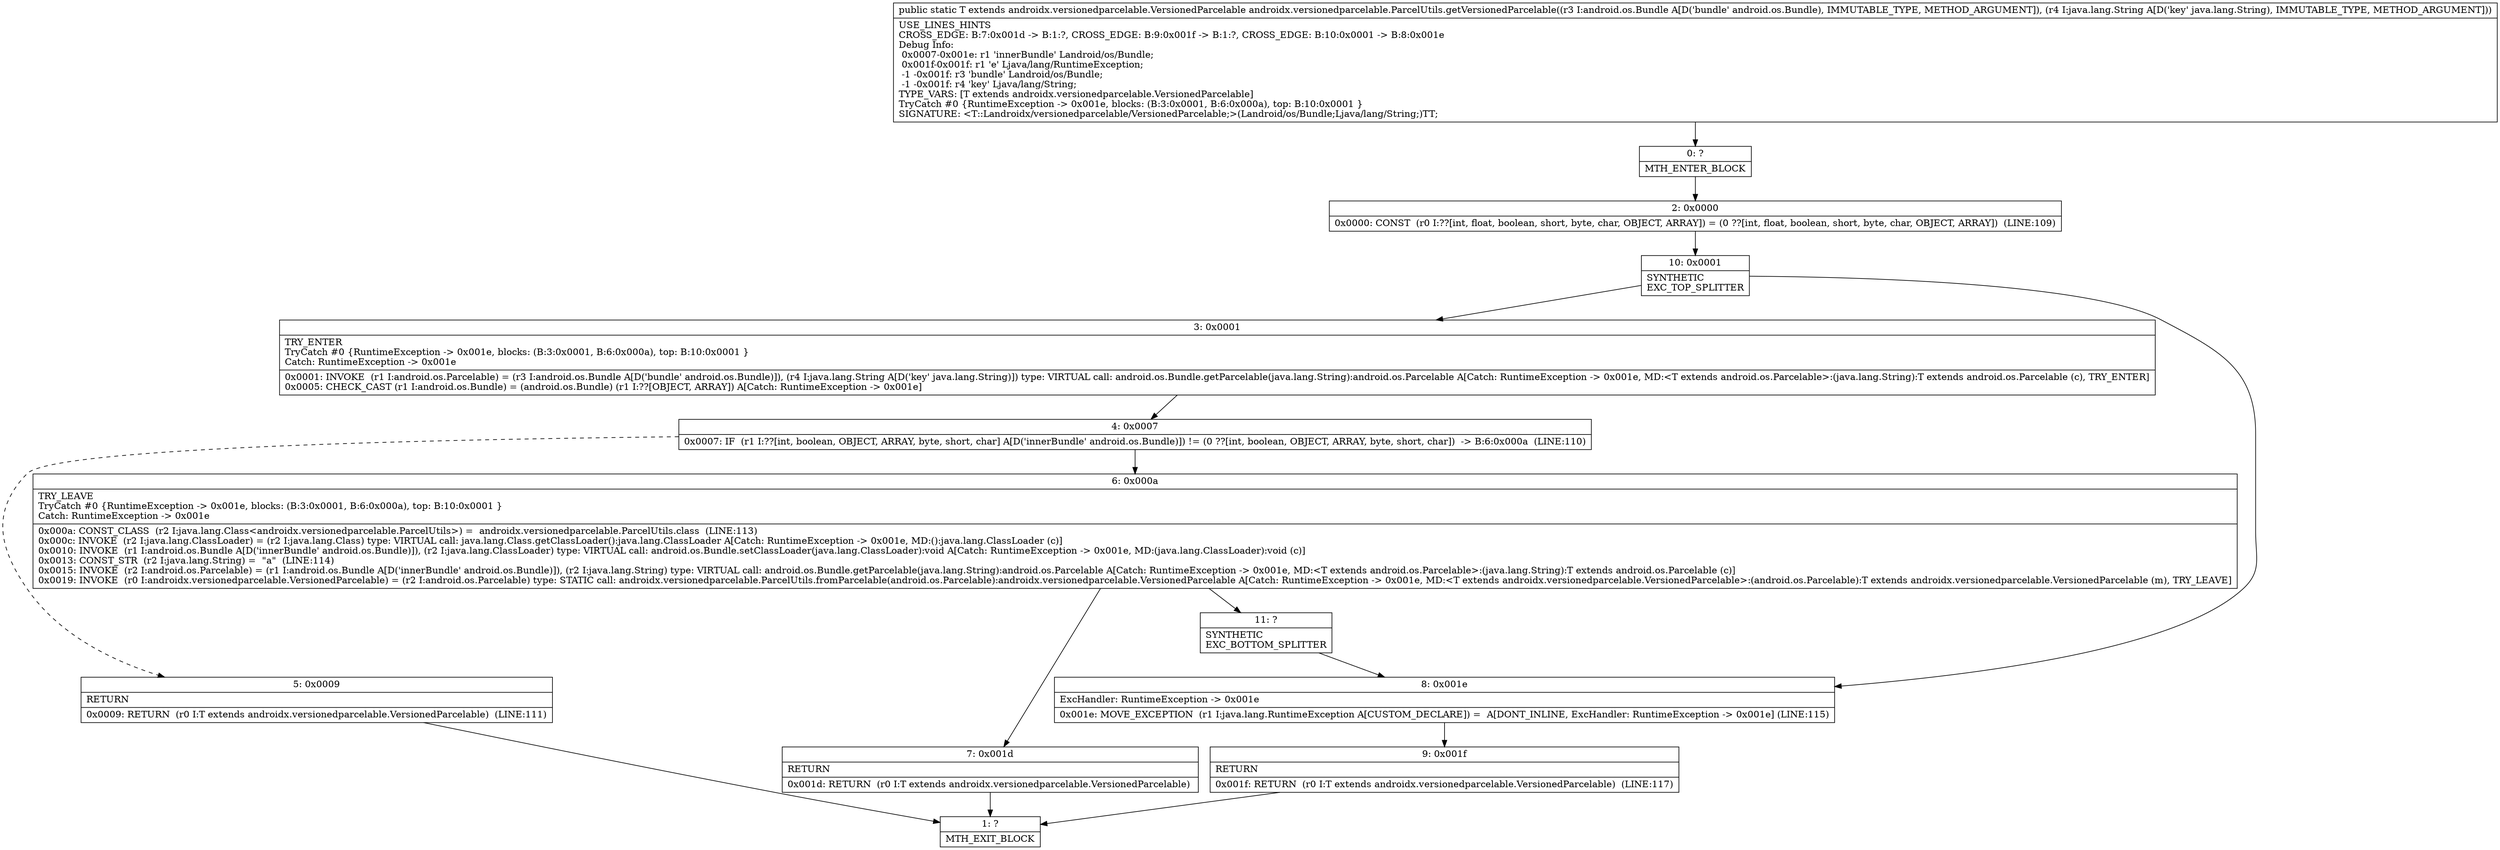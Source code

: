 digraph "CFG forandroidx.versionedparcelable.ParcelUtils.getVersionedParcelable(Landroid\/os\/Bundle;Ljava\/lang\/String;)Landroidx\/versionedparcelable\/VersionedParcelable;" {
Node_0 [shape=record,label="{0\:\ ?|MTH_ENTER_BLOCK\l}"];
Node_2 [shape=record,label="{2\:\ 0x0000|0x0000: CONST  (r0 I:??[int, float, boolean, short, byte, char, OBJECT, ARRAY]) = (0 ??[int, float, boolean, short, byte, char, OBJECT, ARRAY])  (LINE:109)\l}"];
Node_10 [shape=record,label="{10\:\ 0x0001|SYNTHETIC\lEXC_TOP_SPLITTER\l}"];
Node_3 [shape=record,label="{3\:\ 0x0001|TRY_ENTER\lTryCatch #0 \{RuntimeException \-\> 0x001e, blocks: (B:3:0x0001, B:6:0x000a), top: B:10:0x0001 \}\lCatch: RuntimeException \-\> 0x001e\l|0x0001: INVOKE  (r1 I:android.os.Parcelable) = (r3 I:android.os.Bundle A[D('bundle' android.os.Bundle)]), (r4 I:java.lang.String A[D('key' java.lang.String)]) type: VIRTUAL call: android.os.Bundle.getParcelable(java.lang.String):android.os.Parcelable A[Catch: RuntimeException \-\> 0x001e, MD:\<T extends android.os.Parcelable\>:(java.lang.String):T extends android.os.Parcelable (c), TRY_ENTER]\l0x0005: CHECK_CAST (r1 I:android.os.Bundle) = (android.os.Bundle) (r1 I:??[OBJECT, ARRAY]) A[Catch: RuntimeException \-\> 0x001e]\l}"];
Node_4 [shape=record,label="{4\:\ 0x0007|0x0007: IF  (r1 I:??[int, boolean, OBJECT, ARRAY, byte, short, char] A[D('innerBundle' android.os.Bundle)]) != (0 ??[int, boolean, OBJECT, ARRAY, byte, short, char])  \-\> B:6:0x000a  (LINE:110)\l}"];
Node_5 [shape=record,label="{5\:\ 0x0009|RETURN\l|0x0009: RETURN  (r0 I:T extends androidx.versionedparcelable.VersionedParcelable)  (LINE:111)\l}"];
Node_1 [shape=record,label="{1\:\ ?|MTH_EXIT_BLOCK\l}"];
Node_6 [shape=record,label="{6\:\ 0x000a|TRY_LEAVE\lTryCatch #0 \{RuntimeException \-\> 0x001e, blocks: (B:3:0x0001, B:6:0x000a), top: B:10:0x0001 \}\lCatch: RuntimeException \-\> 0x001e\l|0x000a: CONST_CLASS  (r2 I:java.lang.Class\<androidx.versionedparcelable.ParcelUtils\>) =  androidx.versionedparcelable.ParcelUtils.class  (LINE:113)\l0x000c: INVOKE  (r2 I:java.lang.ClassLoader) = (r2 I:java.lang.Class) type: VIRTUAL call: java.lang.Class.getClassLoader():java.lang.ClassLoader A[Catch: RuntimeException \-\> 0x001e, MD:():java.lang.ClassLoader (c)]\l0x0010: INVOKE  (r1 I:android.os.Bundle A[D('innerBundle' android.os.Bundle)]), (r2 I:java.lang.ClassLoader) type: VIRTUAL call: android.os.Bundle.setClassLoader(java.lang.ClassLoader):void A[Catch: RuntimeException \-\> 0x001e, MD:(java.lang.ClassLoader):void (c)]\l0x0013: CONST_STR  (r2 I:java.lang.String) =  \"a\"  (LINE:114)\l0x0015: INVOKE  (r2 I:android.os.Parcelable) = (r1 I:android.os.Bundle A[D('innerBundle' android.os.Bundle)]), (r2 I:java.lang.String) type: VIRTUAL call: android.os.Bundle.getParcelable(java.lang.String):android.os.Parcelable A[Catch: RuntimeException \-\> 0x001e, MD:\<T extends android.os.Parcelable\>:(java.lang.String):T extends android.os.Parcelable (c)]\l0x0019: INVOKE  (r0 I:androidx.versionedparcelable.VersionedParcelable) = (r2 I:android.os.Parcelable) type: STATIC call: androidx.versionedparcelable.ParcelUtils.fromParcelable(android.os.Parcelable):androidx.versionedparcelable.VersionedParcelable A[Catch: RuntimeException \-\> 0x001e, MD:\<T extends androidx.versionedparcelable.VersionedParcelable\>:(android.os.Parcelable):T extends androidx.versionedparcelable.VersionedParcelable (m), TRY_LEAVE]\l}"];
Node_7 [shape=record,label="{7\:\ 0x001d|RETURN\l|0x001d: RETURN  (r0 I:T extends androidx.versionedparcelable.VersionedParcelable) \l}"];
Node_11 [shape=record,label="{11\:\ ?|SYNTHETIC\lEXC_BOTTOM_SPLITTER\l}"];
Node_8 [shape=record,label="{8\:\ 0x001e|ExcHandler: RuntimeException \-\> 0x001e\l|0x001e: MOVE_EXCEPTION  (r1 I:java.lang.RuntimeException A[CUSTOM_DECLARE]) =  A[DONT_INLINE, ExcHandler: RuntimeException \-\> 0x001e] (LINE:115)\l}"];
Node_9 [shape=record,label="{9\:\ 0x001f|RETURN\l|0x001f: RETURN  (r0 I:T extends androidx.versionedparcelable.VersionedParcelable)  (LINE:117)\l}"];
MethodNode[shape=record,label="{public static T extends androidx.versionedparcelable.VersionedParcelable androidx.versionedparcelable.ParcelUtils.getVersionedParcelable((r3 I:android.os.Bundle A[D('bundle' android.os.Bundle), IMMUTABLE_TYPE, METHOD_ARGUMENT]), (r4 I:java.lang.String A[D('key' java.lang.String), IMMUTABLE_TYPE, METHOD_ARGUMENT]))  | USE_LINES_HINTS\lCROSS_EDGE: B:7:0x001d \-\> B:1:?, CROSS_EDGE: B:9:0x001f \-\> B:1:?, CROSS_EDGE: B:10:0x0001 \-\> B:8:0x001e\lDebug Info:\l  0x0007\-0x001e: r1 'innerBundle' Landroid\/os\/Bundle;\l  0x001f\-0x001f: r1 'e' Ljava\/lang\/RuntimeException;\l  \-1 \-0x001f: r3 'bundle' Landroid\/os\/Bundle;\l  \-1 \-0x001f: r4 'key' Ljava\/lang\/String;\lTYPE_VARS: [T extends androidx.versionedparcelable.VersionedParcelable]\lTryCatch #0 \{RuntimeException \-\> 0x001e, blocks: (B:3:0x0001, B:6:0x000a), top: B:10:0x0001 \}\lSIGNATURE: \<T::Landroidx\/versionedparcelable\/VersionedParcelable;\>(Landroid\/os\/Bundle;Ljava\/lang\/String;)TT;\l}"];
MethodNode -> Node_0;Node_0 -> Node_2;
Node_2 -> Node_10;
Node_10 -> Node_3;
Node_10 -> Node_8;
Node_3 -> Node_4;
Node_4 -> Node_5[style=dashed];
Node_4 -> Node_6;
Node_5 -> Node_1;
Node_6 -> Node_7;
Node_6 -> Node_11;
Node_7 -> Node_1;
Node_11 -> Node_8;
Node_8 -> Node_9;
Node_9 -> Node_1;
}

